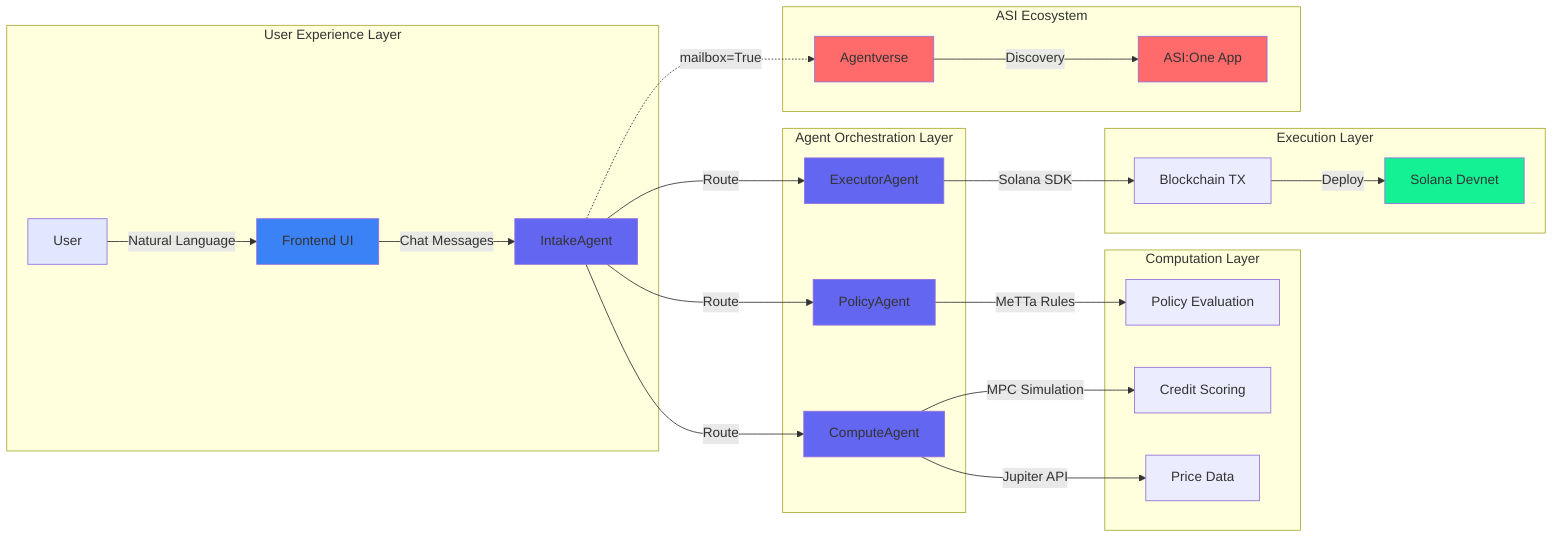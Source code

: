 graph LR
    subgraph "User Experience Layer"
        A[User] -->|Natural Language| B[Frontend UI]
        B -->|Chat Messages| C[IntakeAgent]
    end

    subgraph "Agent Orchestration Layer"
        C -->|Route| D[PolicyAgent]
        C -->|Route| E[ComputeAgent]
        C -->|Route| F[ExecutorAgent]
    end

    subgraph "Computation Layer"
        D -->|MeTTa Rules| G[Policy Evaluation]
        E -->|MPC Simulation| H[Credit Scoring]
        E -->|Jupiter API| I[Price Data]
    end

    subgraph "Execution Layer"
        F -->|Solana SDK| J[Blockchain TX]
        J -->|Deploy| K[Solana Devnet]
    end

    subgraph "ASI Ecosystem"
        C -.->|mailbox=True| L[Agentverse]
        L -->|Discovery| M[ASI:One App]
    end

    style A fill:#e0e7ff
    style B fill:#3b82f6
    style C fill:#6366f1
    style D fill:#6366f1
    style E fill:#6366f1
    style F fill:#6366f1
    style K fill:#14f195
    style L fill:#ff6b6b
    style M fill:#ff6b6b